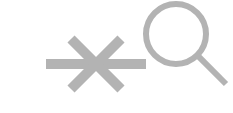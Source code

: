<mxfile><diagram id="IVINZ4ZOTlepYWqb1vgl" name="ページ1"><mxGraphModel dx="1139" dy="435" grid="1" gridSize="10" guides="1" tooltips="1" connect="1" arrows="1" fold="1" page="1" pageScale="1" pageWidth="900" pageHeight="1600" math="0" shadow="0"><root><mxCell id="0"/><mxCell id="1" parent="0"/><mxCell id="4" value="" style="endArrow=cross;html=1;strokeWidth=5;endFill=0;startSize=0;jumpSize=0;endSize=19;fillColor=#f9f7ed;strokeColor=#B3B3B3;" parent="1" edge="1"><mxGeometry width="50" height="50" relative="1" as="geometry"><mxPoint x="130" y="170" as="sourcePoint"/><mxPoint x="180" y="170" as="targetPoint"/></mxGeometry></mxCell><mxCell id="5" value="" style="ellipse;whiteSpace=wrap;html=1;aspect=fixed;fillColor=none;strokeWidth=3;strokeColor=#B3B3B3;" parent="1" vertex="1"><mxGeometry x="180" y="140" width="30" height="30" as="geometry"/></mxCell><mxCell id="6" value="" style="endArrow=none;html=1;entryX=1;entryY=1;entryDx=0;entryDy=0;strokeWidth=3;strokeColor=#B3B3B3;" parent="1" target="5" edge="1"><mxGeometry width="50" height="50" relative="1" as="geometry"><mxPoint x="220" y="180" as="sourcePoint"/><mxPoint x="230" y="170" as="targetPoint"/></mxGeometry></mxCell></root></mxGraphModel></diagram></mxfile>